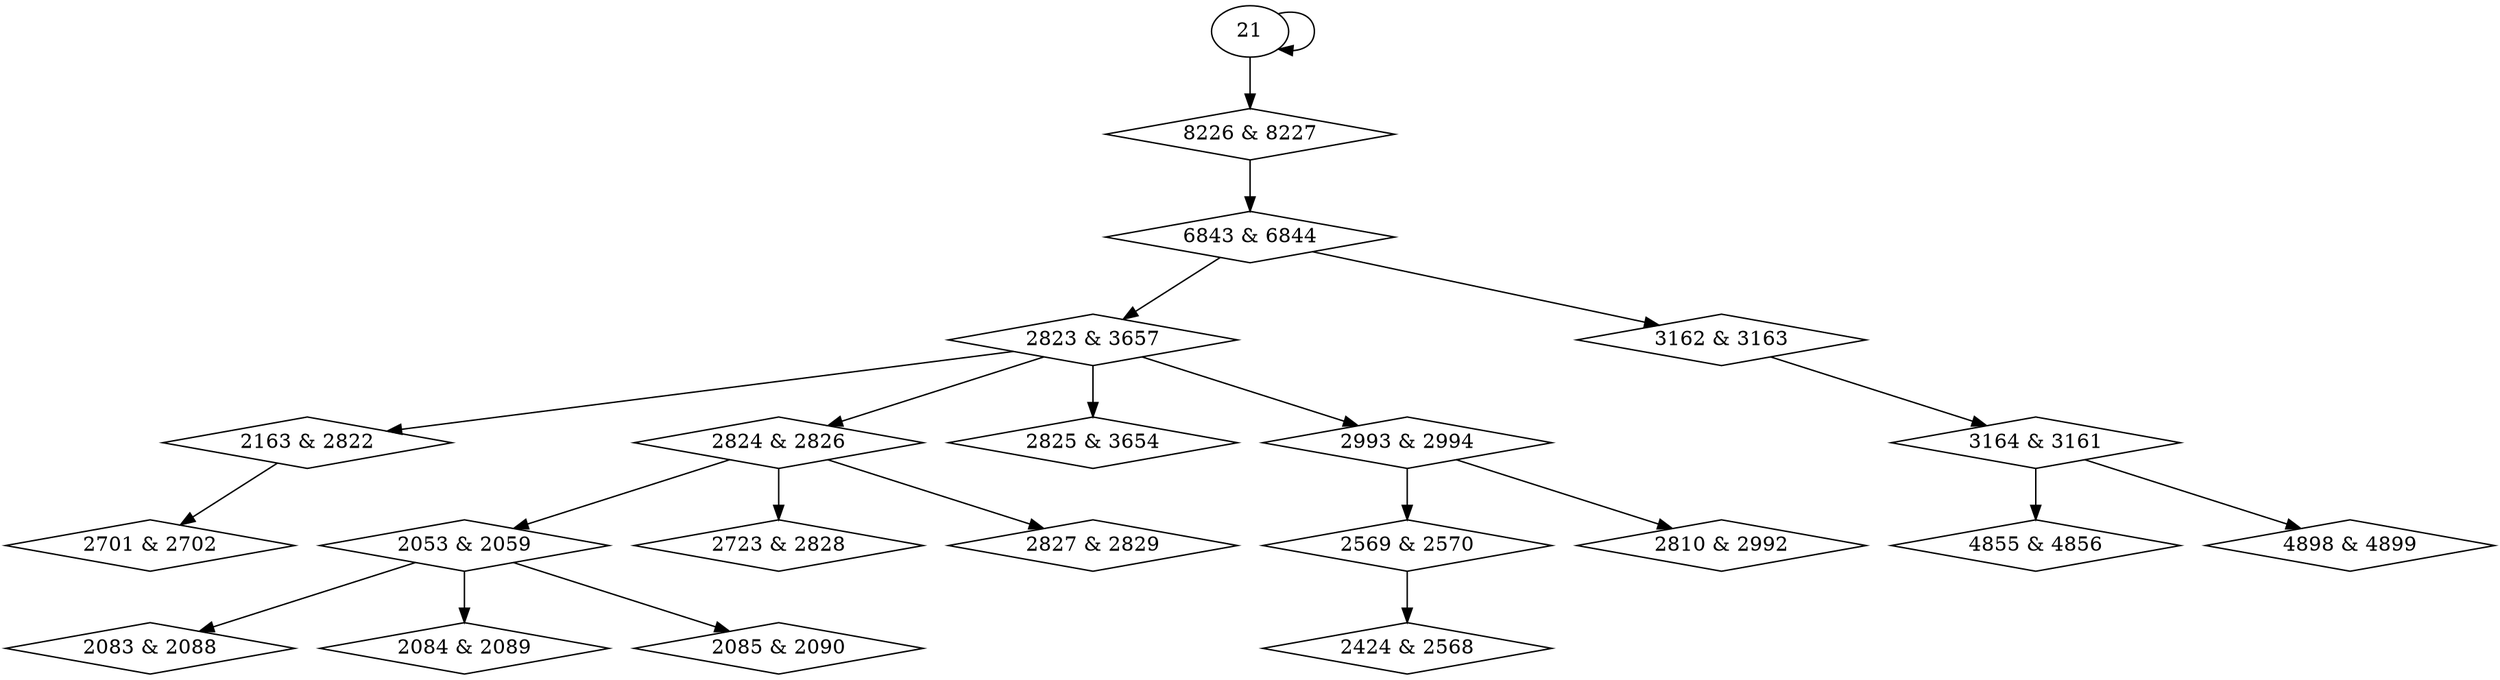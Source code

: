 digraph {
0 [label = "2053 & 2059", shape = diamond];
1 [label = "2083 & 2088", shape = diamond];
2 [label = "2084 & 2089", shape = diamond];
3 [label = "2085 & 2090", shape = diamond];
4 [label = "2163 & 2822", shape = diamond];
5 [label = "2424 & 2568", shape = diamond];
6 [label = "2569 & 2570", shape = diamond];
7 [label = "2701 & 2702", shape = diamond];
8 [label = "2723 & 2828", shape = diamond];
9 [label = "2810 & 2992", shape = diamond];
10 [label = "2823 & 3657", shape = diamond];
11 [label = "2824 & 2826", shape = diamond];
12 [label = "2825 & 3654", shape = diamond];
13 [label = "2827 & 2829", shape = diamond];
14 [label = "3164 & 3161", shape = diamond];
15 [label = "2993 & 2994", shape = diamond];
16 [label = "3162 & 3163", shape = diamond];
17 [label = "4855 & 4856", shape = diamond];
18 [label = "4898 & 4899", shape = diamond];
19 [label = "6843 & 6844", shape = diamond];
20 [label = "8226 & 8227", shape = diamond];
11 -> 0;
0 -> 1;
0 -> 2;
0 -> 3;
10 -> 4;
6 -> 5;
15 -> 6;
4 -> 7;
11 -> 8;
15 -> 9;
19 -> 10;
10 -> 11;
10 -> 12;
11 -> 13;
16 -> 14;
10 -> 15;
19 -> 16;
14 -> 17;
14 -> 18;
20 -> 19;
21 -> 20;
21 -> 21;
}
